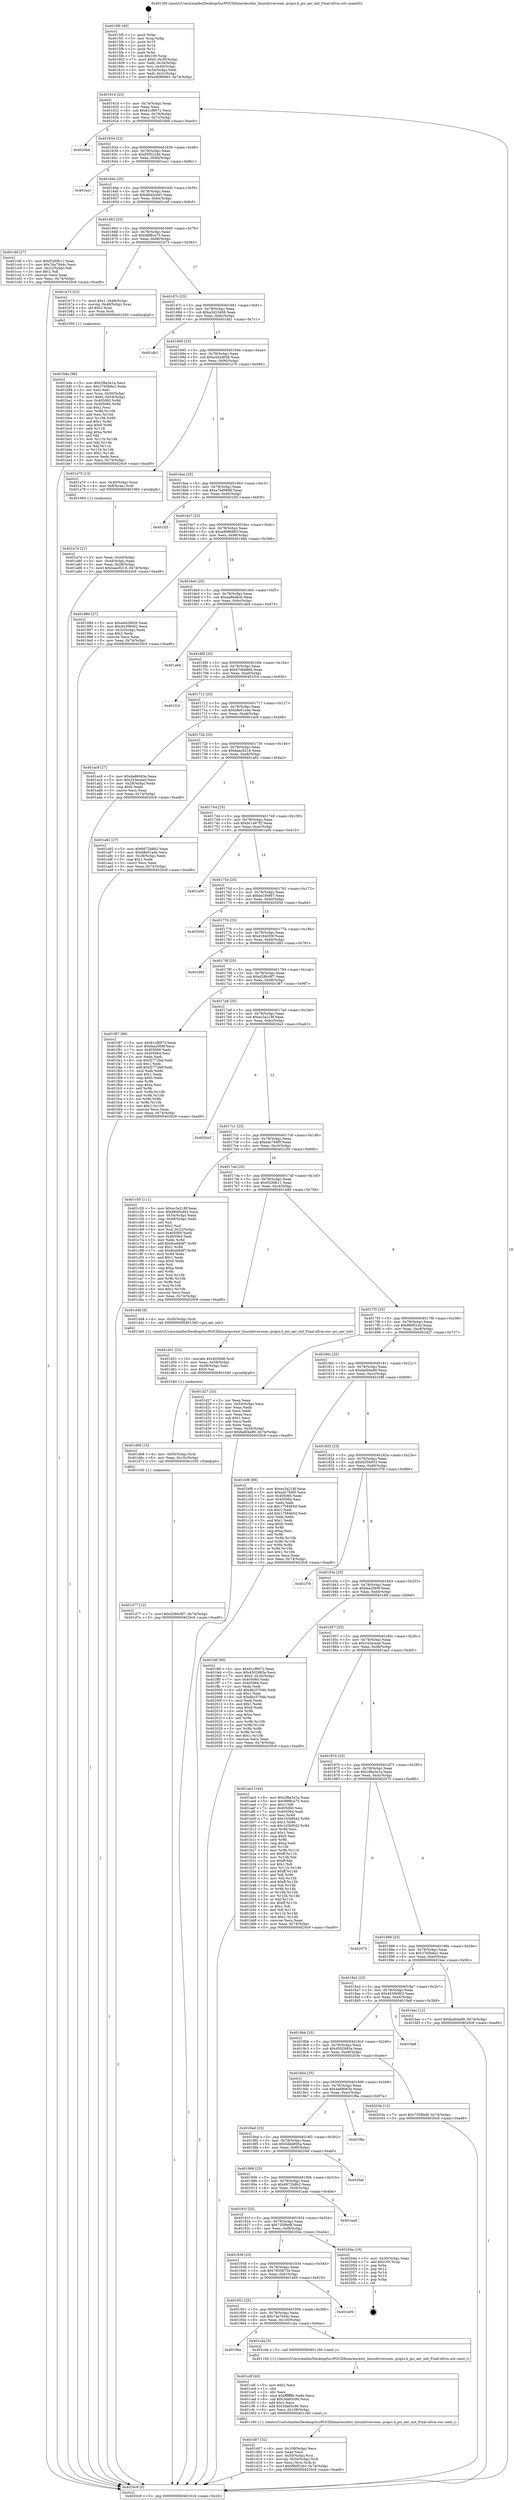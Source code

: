 digraph "0x4015f0" {
  label = "0x4015f0 (/mnt/c/Users/mathe/Desktop/tcc/POCII/binaries/extr_linuxdriversxen..pcipci.h_pci_aer_init_Final-ollvm.out::main(0))"
  labelloc = "t"
  node[shape=record]

  Entry [label="",width=0.3,height=0.3,shape=circle,fillcolor=black,style=filled]
  "0x40161d" [label="{
     0x40161d [23]\l
     | [instrs]\l
     &nbsp;&nbsp;0x40161d \<+3\>: mov -0x74(%rbp),%eax\l
     &nbsp;&nbsp;0x401620 \<+2\>: mov %eax,%ecx\l
     &nbsp;&nbsp;0x401622 \<+6\>: sub $0x81cf8972,%ecx\l
     &nbsp;&nbsp;0x401628 \<+3\>: mov %eax,-0x78(%rbp)\l
     &nbsp;&nbsp;0x40162b \<+3\>: mov %ecx,-0x7c(%rbp)\l
     &nbsp;&nbsp;0x40162e \<+6\>: je 00000000004020bb \<main+0xacb\>\l
  }"]
  "0x4020bb" [label="{
     0x4020bb\l
  }", style=dashed]
  "0x401634" [label="{
     0x401634 [22]\l
     | [instrs]\l
     &nbsp;&nbsp;0x401634 \<+5\>: jmp 0000000000401639 \<main+0x49\>\l
     &nbsp;&nbsp;0x401639 \<+3\>: mov -0x78(%rbp),%eax\l
     &nbsp;&nbsp;0x40163c \<+5\>: sub $0x85f5224b,%eax\l
     &nbsp;&nbsp;0x401641 \<+3\>: mov %eax,-0x80(%rbp)\l
     &nbsp;&nbsp;0x401644 \<+6\>: je 0000000000401ea1 \<main+0x8b1\>\l
  }"]
  Exit [label="",width=0.3,height=0.3,shape=circle,fillcolor=black,style=filled,peripheries=2]
  "0x401ea1" [label="{
     0x401ea1\l
  }", style=dashed]
  "0x40164a" [label="{
     0x40164a [25]\l
     | [instrs]\l
     &nbsp;&nbsp;0x40164a \<+5\>: jmp 000000000040164f \<main+0x5f\>\l
     &nbsp;&nbsp;0x40164f \<+3\>: mov -0x78(%rbp),%eax\l
     &nbsp;&nbsp;0x401652 \<+5\>: sub $0x8840cd42,%eax\l
     &nbsp;&nbsp;0x401657 \<+6\>: mov %eax,-0x84(%rbp)\l
     &nbsp;&nbsp;0x40165d \<+6\>: je 0000000000401cbf \<main+0x6cf\>\l
  }"]
  "0x401d77" [label="{
     0x401d77 [12]\l
     | [instrs]\l
     &nbsp;&nbsp;0x401d77 \<+7\>: movl $0xd280c8f7,-0x74(%rbp)\l
     &nbsp;&nbsp;0x401d7e \<+5\>: jmp 00000000004020c9 \<main+0xad9\>\l
  }"]
  "0x401cbf" [label="{
     0x401cbf [27]\l
     | [instrs]\l
     &nbsp;&nbsp;0x401cbf \<+5\>: mov $0xf326fb11,%eax\l
     &nbsp;&nbsp;0x401cc4 \<+5\>: mov $0x7da7944c,%ecx\l
     &nbsp;&nbsp;0x401cc9 \<+3\>: mov -0x22(%rbp),%dl\l
     &nbsp;&nbsp;0x401ccc \<+3\>: test $0x1,%dl\l
     &nbsp;&nbsp;0x401ccf \<+3\>: cmovne %ecx,%eax\l
     &nbsp;&nbsp;0x401cd2 \<+3\>: mov %eax,-0x74(%rbp)\l
     &nbsp;&nbsp;0x401cd5 \<+5\>: jmp 00000000004020c9 \<main+0xad9\>\l
  }"]
  "0x401663" [label="{
     0x401663 [25]\l
     | [instrs]\l
     &nbsp;&nbsp;0x401663 \<+5\>: jmp 0000000000401668 \<main+0x78\>\l
     &nbsp;&nbsp;0x401668 \<+3\>: mov -0x78(%rbp),%eax\l
     &nbsp;&nbsp;0x40166b \<+5\>: sub $0x98f8ca75,%eax\l
     &nbsp;&nbsp;0x401670 \<+6\>: mov %eax,-0x88(%rbp)\l
     &nbsp;&nbsp;0x401676 \<+6\>: je 0000000000401b73 \<main+0x583\>\l
  }"]
  "0x401d68" [label="{
     0x401d68 [15]\l
     | [instrs]\l
     &nbsp;&nbsp;0x401d68 \<+4\>: mov -0x50(%rbp),%rdi\l
     &nbsp;&nbsp;0x401d6c \<+6\>: mov %eax,-0x10c(%rbp)\l
     &nbsp;&nbsp;0x401d72 \<+5\>: call 0000000000401030 \<free@plt\>\l
     | [calls]\l
     &nbsp;&nbsp;0x401030 \{1\} (unknown)\l
  }"]
  "0x401b73" [label="{
     0x401b73 [23]\l
     | [instrs]\l
     &nbsp;&nbsp;0x401b73 \<+7\>: movl $0x1,-0x48(%rbp)\l
     &nbsp;&nbsp;0x401b7a \<+4\>: movslq -0x48(%rbp),%rax\l
     &nbsp;&nbsp;0x401b7e \<+4\>: shl $0x2,%rax\l
     &nbsp;&nbsp;0x401b82 \<+3\>: mov %rax,%rdi\l
     &nbsp;&nbsp;0x401b85 \<+5\>: call 0000000000401050 \<malloc@plt\>\l
     | [calls]\l
     &nbsp;&nbsp;0x401050 \{1\} (unknown)\l
  }"]
  "0x40167c" [label="{
     0x40167c [25]\l
     | [instrs]\l
     &nbsp;&nbsp;0x40167c \<+5\>: jmp 0000000000401681 \<main+0x91\>\l
     &nbsp;&nbsp;0x401681 \<+3\>: mov -0x78(%rbp),%eax\l
     &nbsp;&nbsp;0x401684 \<+5\>: sub $0xa3d23408,%eax\l
     &nbsp;&nbsp;0x401689 \<+6\>: mov %eax,-0x8c(%rbp)\l
     &nbsp;&nbsp;0x40168f \<+6\>: je 0000000000401db1 \<main+0x7c1\>\l
  }"]
  "0x401d51" [label="{
     0x401d51 [23]\l
     | [instrs]\l
     &nbsp;&nbsp;0x401d51 \<+10\>: movabs $0x4030d6,%rdi\l
     &nbsp;&nbsp;0x401d5b \<+3\>: mov %eax,-0x58(%rbp)\l
     &nbsp;&nbsp;0x401d5e \<+3\>: mov -0x58(%rbp),%esi\l
     &nbsp;&nbsp;0x401d61 \<+2\>: mov $0x0,%al\l
     &nbsp;&nbsp;0x401d63 \<+5\>: call 0000000000401040 \<printf@plt\>\l
     | [calls]\l
     &nbsp;&nbsp;0x401040 \{1\} (unknown)\l
  }"]
  "0x401db1" [label="{
     0x401db1\l
  }", style=dashed]
  "0x401695" [label="{
     0x401695 [25]\l
     | [instrs]\l
     &nbsp;&nbsp;0x401695 \<+5\>: jmp 000000000040169a \<main+0xaa\>\l
     &nbsp;&nbsp;0x40169a \<+3\>: mov -0x78(%rbp),%eax\l
     &nbsp;&nbsp;0x40169d \<+5\>: sub $0xa442d656,%eax\l
     &nbsp;&nbsp;0x4016a2 \<+6\>: mov %eax,-0x90(%rbp)\l
     &nbsp;&nbsp;0x4016a8 \<+6\>: je 0000000000401a70 \<main+0x480\>\l
  }"]
  "0x401d07" [label="{
     0x401d07 [32]\l
     | [instrs]\l
     &nbsp;&nbsp;0x401d07 \<+6\>: mov -0x108(%rbp),%ecx\l
     &nbsp;&nbsp;0x401d0d \<+3\>: imul %eax,%ecx\l
     &nbsp;&nbsp;0x401d10 \<+4\>: mov -0x50(%rbp),%rsi\l
     &nbsp;&nbsp;0x401d14 \<+4\>: movslq -0x54(%rbp),%rdi\l
     &nbsp;&nbsp;0x401d18 \<+3\>: mov %ecx,(%rsi,%rdi,4)\l
     &nbsp;&nbsp;0x401d1b \<+7\>: movl $0xf9bf5244,-0x74(%rbp)\l
     &nbsp;&nbsp;0x401d22 \<+5\>: jmp 00000000004020c9 \<main+0xad9\>\l
  }"]
  "0x401a70" [label="{
     0x401a70 [13]\l
     | [instrs]\l
     &nbsp;&nbsp;0x401a70 \<+4\>: mov -0x40(%rbp),%rax\l
     &nbsp;&nbsp;0x401a74 \<+4\>: mov 0x8(%rax),%rdi\l
     &nbsp;&nbsp;0x401a78 \<+5\>: call 0000000000401060 \<atoi@plt\>\l
     | [calls]\l
     &nbsp;&nbsp;0x401060 \{1\} (unknown)\l
  }"]
  "0x4016ae" [label="{
     0x4016ae [25]\l
     | [instrs]\l
     &nbsp;&nbsp;0x4016ae \<+5\>: jmp 00000000004016b3 \<main+0xc3\>\l
     &nbsp;&nbsp;0x4016b3 \<+3\>: mov -0x78(%rbp),%eax\l
     &nbsp;&nbsp;0x4016b6 \<+5\>: sub $0xa7bd9886,%eax\l
     &nbsp;&nbsp;0x4016bb \<+6\>: mov %eax,-0x94(%rbp)\l
     &nbsp;&nbsp;0x4016c1 \<+6\>: je 0000000000401f2f \<main+0x93f\>\l
  }"]
  "0x401cdf" [label="{
     0x401cdf [40]\l
     | [instrs]\l
     &nbsp;&nbsp;0x401cdf \<+5\>: mov $0x2,%ecx\l
     &nbsp;&nbsp;0x401ce4 \<+1\>: cltd\l
     &nbsp;&nbsp;0x401ce5 \<+2\>: idiv %ecx\l
     &nbsp;&nbsp;0x401ce7 \<+6\>: imul $0xfffffffe,%edx,%ecx\l
     &nbsp;&nbsp;0x401ced \<+6\>: sub $0x3da65c90,%ecx\l
     &nbsp;&nbsp;0x401cf3 \<+3\>: add $0x1,%ecx\l
     &nbsp;&nbsp;0x401cf6 \<+6\>: add $0x3da65c90,%ecx\l
     &nbsp;&nbsp;0x401cfc \<+6\>: mov %ecx,-0x108(%rbp)\l
     &nbsp;&nbsp;0x401d02 \<+5\>: call 0000000000401160 \<next_i\>\l
     | [calls]\l
     &nbsp;&nbsp;0x401160 \{1\} (/mnt/c/Users/mathe/Desktop/tcc/POCII/binaries/extr_linuxdriversxen..pcipci.h_pci_aer_init_Final-ollvm.out::next_i)\l
  }"]
  "0x401f2f" [label="{
     0x401f2f\l
  }", style=dashed]
  "0x4016c7" [label="{
     0x4016c7 [25]\l
     | [instrs]\l
     &nbsp;&nbsp;0x4016c7 \<+5\>: jmp 00000000004016cc \<main+0xdc\>\l
     &nbsp;&nbsp;0x4016cc \<+3\>: mov -0x78(%rbp),%eax\l
     &nbsp;&nbsp;0x4016cf \<+5\>: sub $0xa9086893,%eax\l
     &nbsp;&nbsp;0x4016d4 \<+6\>: mov %eax,-0x98(%rbp)\l
     &nbsp;&nbsp;0x4016da \<+6\>: je 000000000040198d \<main+0x39d\>\l
  }"]
  "0x40196a" [label="{
     0x40196a\l
  }", style=dashed]
  "0x40198d" [label="{
     0x40198d [27]\l
     | [instrs]\l
     &nbsp;&nbsp;0x40198d \<+5\>: mov $0xa442d656,%eax\l
     &nbsp;&nbsp;0x401992 \<+5\>: mov $0x44396902,%ecx\l
     &nbsp;&nbsp;0x401997 \<+3\>: mov -0x2c(%rbp),%edx\l
     &nbsp;&nbsp;0x40199a \<+3\>: cmp $0x2,%edx\l
     &nbsp;&nbsp;0x40199d \<+3\>: cmovne %ecx,%eax\l
     &nbsp;&nbsp;0x4019a0 \<+3\>: mov %eax,-0x74(%rbp)\l
     &nbsp;&nbsp;0x4019a3 \<+5\>: jmp 00000000004020c9 \<main+0xad9\>\l
  }"]
  "0x4016e0" [label="{
     0x4016e0 [25]\l
     | [instrs]\l
     &nbsp;&nbsp;0x4016e0 \<+5\>: jmp 00000000004016e5 \<main+0xf5\>\l
     &nbsp;&nbsp;0x4016e5 \<+3\>: mov -0x78(%rbp),%eax\l
     &nbsp;&nbsp;0x4016e8 \<+5\>: sub $0xaa8ba6cb,%eax\l
     &nbsp;&nbsp;0x4016ed \<+6\>: mov %eax,-0x9c(%rbp)\l
     &nbsp;&nbsp;0x4016f3 \<+6\>: je 0000000000401a64 \<main+0x474\>\l
  }"]
  "0x4020c9" [label="{
     0x4020c9 [5]\l
     | [instrs]\l
     &nbsp;&nbsp;0x4020c9 \<+5\>: jmp 000000000040161d \<main+0x2d\>\l
  }"]
  "0x4015f0" [label="{
     0x4015f0 [45]\l
     | [instrs]\l
     &nbsp;&nbsp;0x4015f0 \<+1\>: push %rbp\l
     &nbsp;&nbsp;0x4015f1 \<+3\>: mov %rsp,%rbp\l
     &nbsp;&nbsp;0x4015f4 \<+2\>: push %r15\l
     &nbsp;&nbsp;0x4015f6 \<+2\>: push %r14\l
     &nbsp;&nbsp;0x4015f8 \<+2\>: push %r12\l
     &nbsp;&nbsp;0x4015fa \<+1\>: push %rbx\l
     &nbsp;&nbsp;0x4015fb \<+7\>: sub $0x100,%rsp\l
     &nbsp;&nbsp;0x401602 \<+7\>: movl $0x0,-0x30(%rbp)\l
     &nbsp;&nbsp;0x401609 \<+3\>: mov %edi,-0x34(%rbp)\l
     &nbsp;&nbsp;0x40160c \<+4\>: mov %rsi,-0x40(%rbp)\l
     &nbsp;&nbsp;0x401610 \<+3\>: mov -0x34(%rbp),%edi\l
     &nbsp;&nbsp;0x401613 \<+3\>: mov %edi,-0x2c(%rbp)\l
     &nbsp;&nbsp;0x401616 \<+7\>: movl $0xa9086893,-0x74(%rbp)\l
  }"]
  "0x401a7d" [label="{
     0x401a7d [21]\l
     | [instrs]\l
     &nbsp;&nbsp;0x401a7d \<+3\>: mov %eax,-0x44(%rbp)\l
     &nbsp;&nbsp;0x401a80 \<+3\>: mov -0x44(%rbp),%eax\l
     &nbsp;&nbsp;0x401a83 \<+3\>: mov %eax,-0x28(%rbp)\l
     &nbsp;&nbsp;0x401a86 \<+7\>: movl $0xbaac8218,-0x74(%rbp)\l
     &nbsp;&nbsp;0x401a8d \<+5\>: jmp 00000000004020c9 \<main+0xad9\>\l
  }"]
  "0x401cda" [label="{
     0x401cda [5]\l
     | [instrs]\l
     &nbsp;&nbsp;0x401cda \<+5\>: call 0000000000401160 \<next_i\>\l
     | [calls]\l
     &nbsp;&nbsp;0x401160 \{1\} (/mnt/c/Users/mathe/Desktop/tcc/POCII/binaries/extr_linuxdriversxen..pcipci.h_pci_aer_init_Final-ollvm.out::next_i)\l
  }"]
  "0x401a64" [label="{
     0x401a64\l
  }", style=dashed]
  "0x4016f9" [label="{
     0x4016f9 [25]\l
     | [instrs]\l
     &nbsp;&nbsp;0x4016f9 \<+5\>: jmp 00000000004016fe \<main+0x10e\>\l
     &nbsp;&nbsp;0x4016fe \<+3\>: mov -0x78(%rbp),%eax\l
     &nbsp;&nbsp;0x401701 \<+5\>: sub $0xb706e8dd,%eax\l
     &nbsp;&nbsp;0x401706 \<+6\>: mov %eax,-0xa0(%rbp)\l
     &nbsp;&nbsp;0x40170c \<+6\>: je 0000000000401f16 \<main+0x926\>\l
  }"]
  "0x401951" [label="{
     0x401951 [25]\l
     | [instrs]\l
     &nbsp;&nbsp;0x401951 \<+5\>: jmp 0000000000401956 \<main+0x366\>\l
     &nbsp;&nbsp;0x401956 \<+3\>: mov -0x78(%rbp),%eax\l
     &nbsp;&nbsp;0x401959 \<+5\>: sub $0x7da7944c,%eax\l
     &nbsp;&nbsp;0x40195e \<+6\>: mov %eax,-0x100(%rbp)\l
     &nbsp;&nbsp;0x401964 \<+6\>: je 0000000000401cda \<main+0x6ea\>\l
  }"]
  "0x401f16" [label="{
     0x401f16\l
  }", style=dashed]
  "0x401712" [label="{
     0x401712 [25]\l
     | [instrs]\l
     &nbsp;&nbsp;0x401712 \<+5\>: jmp 0000000000401717 \<main+0x127\>\l
     &nbsp;&nbsp;0x401717 \<+3\>: mov -0x78(%rbp),%eax\l
     &nbsp;&nbsp;0x40171a \<+5\>: sub $0xb8e01a4e,%eax\l
     &nbsp;&nbsp;0x40171f \<+6\>: mov %eax,-0xa4(%rbp)\l
     &nbsp;&nbsp;0x401725 \<+6\>: je 0000000000401ac8 \<main+0x4d8\>\l
  }"]
  "0x401e09" [label="{
     0x401e09\l
  }", style=dashed]
  "0x401ac8" [label="{
     0x401ac8 [27]\l
     | [instrs]\l
     &nbsp;&nbsp;0x401ac8 \<+5\>: mov $0x4a68063e,%eax\l
     &nbsp;&nbsp;0x401acd \<+5\>: mov $0x243ecead,%ecx\l
     &nbsp;&nbsp;0x401ad2 \<+3\>: mov -0x28(%rbp),%edx\l
     &nbsp;&nbsp;0x401ad5 \<+3\>: cmp $0x0,%edx\l
     &nbsp;&nbsp;0x401ad8 \<+3\>: cmove %ecx,%eax\l
     &nbsp;&nbsp;0x401adb \<+3\>: mov %eax,-0x74(%rbp)\l
     &nbsp;&nbsp;0x401ade \<+5\>: jmp 00000000004020c9 \<main+0xad9\>\l
  }"]
  "0x40172b" [label="{
     0x40172b [25]\l
     | [instrs]\l
     &nbsp;&nbsp;0x40172b \<+5\>: jmp 0000000000401730 \<main+0x140\>\l
     &nbsp;&nbsp;0x401730 \<+3\>: mov -0x78(%rbp),%eax\l
     &nbsp;&nbsp;0x401733 \<+5\>: sub $0xbaac8218,%eax\l
     &nbsp;&nbsp;0x401738 \<+6\>: mov %eax,-0xa8(%rbp)\l
     &nbsp;&nbsp;0x40173e \<+6\>: je 0000000000401a92 \<main+0x4a2\>\l
  }"]
  "0x401938" [label="{
     0x401938 [25]\l
     | [instrs]\l
     &nbsp;&nbsp;0x401938 \<+5\>: jmp 000000000040193d \<main+0x34d\>\l
     &nbsp;&nbsp;0x40193d \<+3\>: mov -0x78(%rbp),%eax\l
     &nbsp;&nbsp;0x401940 \<+5\>: sub $0x78508734,%eax\l
     &nbsp;&nbsp;0x401945 \<+6\>: mov %eax,-0xfc(%rbp)\l
     &nbsp;&nbsp;0x40194b \<+6\>: je 0000000000401e09 \<main+0x819\>\l
  }"]
  "0x401a92" [label="{
     0x401a92 [27]\l
     | [instrs]\l
     &nbsp;&nbsp;0x401a92 \<+5\>: mov $0x6672b8b2,%eax\l
     &nbsp;&nbsp;0x401a97 \<+5\>: mov $0xb8e01a4e,%ecx\l
     &nbsp;&nbsp;0x401a9c \<+3\>: mov -0x28(%rbp),%edx\l
     &nbsp;&nbsp;0x401a9f \<+3\>: cmp $0x1,%edx\l
     &nbsp;&nbsp;0x401aa2 \<+3\>: cmovl %ecx,%eax\l
     &nbsp;&nbsp;0x401aa5 \<+3\>: mov %eax,-0x74(%rbp)\l
     &nbsp;&nbsp;0x401aa8 \<+5\>: jmp 00000000004020c9 \<main+0xad9\>\l
  }"]
  "0x401744" [label="{
     0x401744 [25]\l
     | [instrs]\l
     &nbsp;&nbsp;0x401744 \<+5\>: jmp 0000000000401749 \<main+0x159\>\l
     &nbsp;&nbsp;0x401749 \<+3\>: mov -0x78(%rbp),%eax\l
     &nbsp;&nbsp;0x40174c \<+5\>: sub $0xbc1467f2,%eax\l
     &nbsp;&nbsp;0x401751 \<+6\>: mov %eax,-0xac(%rbp)\l
     &nbsp;&nbsp;0x401757 \<+6\>: je 0000000000401a00 \<main+0x410\>\l
  }"]
  "0x40204a" [label="{
     0x40204a [19]\l
     | [instrs]\l
     &nbsp;&nbsp;0x40204a \<+3\>: mov -0x30(%rbp),%eax\l
     &nbsp;&nbsp;0x40204d \<+7\>: add $0x100,%rsp\l
     &nbsp;&nbsp;0x402054 \<+1\>: pop %rbx\l
     &nbsp;&nbsp;0x402055 \<+2\>: pop %r12\l
     &nbsp;&nbsp;0x402057 \<+2\>: pop %r14\l
     &nbsp;&nbsp;0x402059 \<+2\>: pop %r15\l
     &nbsp;&nbsp;0x40205b \<+1\>: pop %rbp\l
     &nbsp;&nbsp;0x40205c \<+1\>: ret\l
  }"]
  "0x401a00" [label="{
     0x401a00\l
  }", style=dashed]
  "0x40175d" [label="{
     0x40175d [25]\l
     | [instrs]\l
     &nbsp;&nbsp;0x40175d \<+5\>: jmp 0000000000401762 \<main+0x172\>\l
     &nbsp;&nbsp;0x401762 \<+3\>: mov -0x78(%rbp),%eax\l
     &nbsp;&nbsp;0x401765 \<+5\>: sub $0xbe166f67,%eax\l
     &nbsp;&nbsp;0x40176a \<+6\>: mov %eax,-0xb0(%rbp)\l
     &nbsp;&nbsp;0x401770 \<+6\>: je 000000000040205d \<main+0xa6d\>\l
  }"]
  "0x40191f" [label="{
     0x40191f [25]\l
     | [instrs]\l
     &nbsp;&nbsp;0x40191f \<+5\>: jmp 0000000000401924 \<main+0x334\>\l
     &nbsp;&nbsp;0x401924 \<+3\>: mov -0x78(%rbp),%eax\l
     &nbsp;&nbsp;0x401927 \<+5\>: sub $0x735f9e8f,%eax\l
     &nbsp;&nbsp;0x40192c \<+6\>: mov %eax,-0xf8(%rbp)\l
     &nbsp;&nbsp;0x401932 \<+6\>: je 000000000040204a \<main+0xa5a\>\l
  }"]
  "0x40205d" [label="{
     0x40205d\l
  }", style=dashed]
  "0x401776" [label="{
     0x401776 [25]\l
     | [instrs]\l
     &nbsp;&nbsp;0x401776 \<+5\>: jmp 000000000040177b \<main+0x18b\>\l
     &nbsp;&nbsp;0x40177b \<+3\>: mov -0x78(%rbp),%eax\l
     &nbsp;&nbsp;0x40177e \<+5\>: sub $0xd164cf36,%eax\l
     &nbsp;&nbsp;0x401783 \<+6\>: mov %eax,-0xb4(%rbp)\l
     &nbsp;&nbsp;0x401789 \<+6\>: je 0000000000401d83 \<main+0x793\>\l
  }"]
  "0x401aad" [label="{
     0x401aad\l
  }", style=dashed]
  "0x401d83" [label="{
     0x401d83\l
  }", style=dashed]
  "0x40178f" [label="{
     0x40178f [25]\l
     | [instrs]\l
     &nbsp;&nbsp;0x40178f \<+5\>: jmp 0000000000401794 \<main+0x1a4\>\l
     &nbsp;&nbsp;0x401794 \<+3\>: mov -0x78(%rbp),%eax\l
     &nbsp;&nbsp;0x401797 \<+5\>: sub $0xd280c8f7,%eax\l
     &nbsp;&nbsp;0x40179c \<+6\>: mov %eax,-0xb8(%rbp)\l
     &nbsp;&nbsp;0x4017a2 \<+6\>: je 0000000000401f87 \<main+0x997\>\l
  }"]
  "0x401906" [label="{
     0x401906 [25]\l
     | [instrs]\l
     &nbsp;&nbsp;0x401906 \<+5\>: jmp 000000000040190b \<main+0x31b\>\l
     &nbsp;&nbsp;0x40190b \<+3\>: mov -0x78(%rbp),%eax\l
     &nbsp;&nbsp;0x40190e \<+5\>: sub $0x6672b8b2,%eax\l
     &nbsp;&nbsp;0x401913 \<+6\>: mov %eax,-0xf4(%rbp)\l
     &nbsp;&nbsp;0x401919 \<+6\>: je 0000000000401aad \<main+0x4bd\>\l
  }"]
  "0x401f87" [label="{
     0x401f87 [88]\l
     | [instrs]\l
     &nbsp;&nbsp;0x401f87 \<+5\>: mov $0x81cf8972,%eax\l
     &nbsp;&nbsp;0x401f8c \<+5\>: mov $0xfea2069f,%ecx\l
     &nbsp;&nbsp;0x401f91 \<+7\>: mov 0x405060,%edx\l
     &nbsp;&nbsp;0x401f98 \<+7\>: mov 0x405064,%esi\l
     &nbsp;&nbsp;0x401f9f \<+2\>: mov %edx,%edi\l
     &nbsp;&nbsp;0x401fa1 \<+6\>: sub $0xf2772fef,%edi\l
     &nbsp;&nbsp;0x401fa7 \<+3\>: sub $0x1,%edi\l
     &nbsp;&nbsp;0x401faa \<+6\>: add $0xf2772fef,%edi\l
     &nbsp;&nbsp;0x401fb0 \<+3\>: imul %edi,%edx\l
     &nbsp;&nbsp;0x401fb3 \<+3\>: and $0x1,%edx\l
     &nbsp;&nbsp;0x401fb6 \<+3\>: cmp $0x0,%edx\l
     &nbsp;&nbsp;0x401fb9 \<+4\>: sete %r8b\l
     &nbsp;&nbsp;0x401fbd \<+3\>: cmp $0xa,%esi\l
     &nbsp;&nbsp;0x401fc0 \<+4\>: setl %r9b\l
     &nbsp;&nbsp;0x401fc4 \<+3\>: mov %r8b,%r10b\l
     &nbsp;&nbsp;0x401fc7 \<+3\>: and %r9b,%r10b\l
     &nbsp;&nbsp;0x401fca \<+3\>: xor %r9b,%r8b\l
     &nbsp;&nbsp;0x401fcd \<+3\>: or %r8b,%r10b\l
     &nbsp;&nbsp;0x401fd0 \<+4\>: test $0x1,%r10b\l
     &nbsp;&nbsp;0x401fd4 \<+3\>: cmovne %ecx,%eax\l
     &nbsp;&nbsp;0x401fd7 \<+3\>: mov %eax,-0x74(%rbp)\l
     &nbsp;&nbsp;0x401fda \<+5\>: jmp 00000000004020c9 \<main+0xad9\>\l
  }"]
  "0x4017a8" [label="{
     0x4017a8 [25]\l
     | [instrs]\l
     &nbsp;&nbsp;0x4017a8 \<+5\>: jmp 00000000004017ad \<main+0x1bd\>\l
     &nbsp;&nbsp;0x4017ad \<+3\>: mov -0x78(%rbp),%eax\l
     &nbsp;&nbsp;0x4017b0 \<+5\>: sub $0xec3a218f,%eax\l
     &nbsp;&nbsp;0x4017b5 \<+6\>: mov %eax,-0xbc(%rbp)\l
     &nbsp;&nbsp;0x4017bb \<+6\>: je 00000000004020a3 \<main+0xab3\>\l
  }"]
  "0x4020af" [label="{
     0x4020af\l
  }", style=dashed]
  "0x4020a3" [label="{
     0x4020a3\l
  }", style=dashed]
  "0x4017c1" [label="{
     0x4017c1 [25]\l
     | [instrs]\l
     &nbsp;&nbsp;0x4017c1 \<+5\>: jmp 00000000004017c6 \<main+0x1d6\>\l
     &nbsp;&nbsp;0x4017c6 \<+3\>: mov -0x78(%rbp),%eax\l
     &nbsp;&nbsp;0x4017c9 \<+5\>: sub $0xedc784f5,%eax\l
     &nbsp;&nbsp;0x4017ce \<+6\>: mov %eax,-0xc0(%rbp)\l
     &nbsp;&nbsp;0x4017d4 \<+6\>: je 0000000000401c50 \<main+0x660\>\l
  }"]
  "0x4018ed" [label="{
     0x4018ed [25]\l
     | [instrs]\l
     &nbsp;&nbsp;0x4018ed \<+5\>: jmp 00000000004018f2 \<main+0x302\>\l
     &nbsp;&nbsp;0x4018f2 \<+3\>: mov -0x78(%rbp),%eax\l
     &nbsp;&nbsp;0x4018f5 \<+5\>: sub $0x5dde895a,%eax\l
     &nbsp;&nbsp;0x4018fa \<+6\>: mov %eax,-0xf0(%rbp)\l
     &nbsp;&nbsp;0x401900 \<+6\>: je 00000000004020af \<main+0xabf\>\l
  }"]
  "0x401c50" [label="{
     0x401c50 [111]\l
     | [instrs]\l
     &nbsp;&nbsp;0x401c50 \<+5\>: mov $0xec3a218f,%eax\l
     &nbsp;&nbsp;0x401c55 \<+5\>: mov $0x8840cd42,%ecx\l
     &nbsp;&nbsp;0x401c5a \<+3\>: mov -0x54(%rbp),%edx\l
     &nbsp;&nbsp;0x401c5d \<+3\>: cmp -0x48(%rbp),%edx\l
     &nbsp;&nbsp;0x401c60 \<+4\>: setl %sil\l
     &nbsp;&nbsp;0x401c64 \<+4\>: and $0x1,%sil\l
     &nbsp;&nbsp;0x401c68 \<+4\>: mov %sil,-0x22(%rbp)\l
     &nbsp;&nbsp;0x401c6c \<+7\>: mov 0x405060,%edx\l
     &nbsp;&nbsp;0x401c73 \<+7\>: mov 0x405064,%edi\l
     &nbsp;&nbsp;0x401c7a \<+3\>: mov %edx,%r8d\l
     &nbsp;&nbsp;0x401c7d \<+7\>: add $0x8ceb6df7,%r8d\l
     &nbsp;&nbsp;0x401c84 \<+4\>: sub $0x1,%r8d\l
     &nbsp;&nbsp;0x401c88 \<+7\>: sub $0x8ceb6df7,%r8d\l
     &nbsp;&nbsp;0x401c8f \<+4\>: imul %r8d,%edx\l
     &nbsp;&nbsp;0x401c93 \<+3\>: and $0x1,%edx\l
     &nbsp;&nbsp;0x401c96 \<+3\>: cmp $0x0,%edx\l
     &nbsp;&nbsp;0x401c99 \<+4\>: sete %sil\l
     &nbsp;&nbsp;0x401c9d \<+3\>: cmp $0xa,%edi\l
     &nbsp;&nbsp;0x401ca0 \<+4\>: setl %r9b\l
     &nbsp;&nbsp;0x401ca4 \<+3\>: mov %sil,%r10b\l
     &nbsp;&nbsp;0x401ca7 \<+3\>: and %r9b,%r10b\l
     &nbsp;&nbsp;0x401caa \<+3\>: xor %r9b,%sil\l
     &nbsp;&nbsp;0x401cad \<+3\>: or %sil,%r10b\l
     &nbsp;&nbsp;0x401cb0 \<+4\>: test $0x1,%r10b\l
     &nbsp;&nbsp;0x401cb4 \<+3\>: cmovne %ecx,%eax\l
     &nbsp;&nbsp;0x401cb7 \<+3\>: mov %eax,-0x74(%rbp)\l
     &nbsp;&nbsp;0x401cba \<+5\>: jmp 00000000004020c9 \<main+0xad9\>\l
  }"]
  "0x4017da" [label="{
     0x4017da [25]\l
     | [instrs]\l
     &nbsp;&nbsp;0x4017da \<+5\>: jmp 00000000004017df \<main+0x1ef\>\l
     &nbsp;&nbsp;0x4017df \<+3\>: mov -0x78(%rbp),%eax\l
     &nbsp;&nbsp;0x4017e2 \<+5\>: sub $0xf326fb11,%eax\l
     &nbsp;&nbsp;0x4017e7 \<+6\>: mov %eax,-0xc4(%rbp)\l
     &nbsp;&nbsp;0x4017ed \<+6\>: je 0000000000401d48 \<main+0x758\>\l
  }"]
  "0x401f6a" [label="{
     0x401f6a\l
  }", style=dashed]
  "0x401d48" [label="{
     0x401d48 [9]\l
     | [instrs]\l
     &nbsp;&nbsp;0x401d48 \<+4\>: mov -0x50(%rbp),%rdi\l
     &nbsp;&nbsp;0x401d4c \<+5\>: call 00000000004013e0 \<pci_aer_init\>\l
     | [calls]\l
     &nbsp;&nbsp;0x4013e0 \{1\} (/mnt/c/Users/mathe/Desktop/tcc/POCII/binaries/extr_linuxdriversxen..pcipci.h_pci_aer_init_Final-ollvm.out::pci_aer_init)\l
  }"]
  "0x4017f3" [label="{
     0x4017f3 [25]\l
     | [instrs]\l
     &nbsp;&nbsp;0x4017f3 \<+5\>: jmp 00000000004017f8 \<main+0x208\>\l
     &nbsp;&nbsp;0x4017f8 \<+3\>: mov -0x78(%rbp),%eax\l
     &nbsp;&nbsp;0x4017fb \<+5\>: sub $0xf9bf5244,%eax\l
     &nbsp;&nbsp;0x401800 \<+6\>: mov %eax,-0xc8(%rbp)\l
     &nbsp;&nbsp;0x401806 \<+6\>: je 0000000000401d27 \<main+0x737\>\l
  }"]
  "0x4018d4" [label="{
     0x4018d4 [25]\l
     | [instrs]\l
     &nbsp;&nbsp;0x4018d4 \<+5\>: jmp 00000000004018d9 \<main+0x2e9\>\l
     &nbsp;&nbsp;0x4018d9 \<+3\>: mov -0x78(%rbp),%eax\l
     &nbsp;&nbsp;0x4018dc \<+5\>: sub $0x4a68063e,%eax\l
     &nbsp;&nbsp;0x4018e1 \<+6\>: mov %eax,-0xec(%rbp)\l
     &nbsp;&nbsp;0x4018e7 \<+6\>: je 0000000000401f6a \<main+0x97a\>\l
  }"]
  "0x401d27" [label="{
     0x401d27 [33]\l
     | [instrs]\l
     &nbsp;&nbsp;0x401d27 \<+2\>: xor %eax,%eax\l
     &nbsp;&nbsp;0x401d29 \<+3\>: mov -0x54(%rbp),%ecx\l
     &nbsp;&nbsp;0x401d2c \<+2\>: mov %eax,%edx\l
     &nbsp;&nbsp;0x401d2e \<+2\>: sub %ecx,%edx\l
     &nbsp;&nbsp;0x401d30 \<+2\>: mov %eax,%ecx\l
     &nbsp;&nbsp;0x401d32 \<+3\>: sub $0x1,%ecx\l
     &nbsp;&nbsp;0x401d35 \<+2\>: add %ecx,%edx\l
     &nbsp;&nbsp;0x401d37 \<+2\>: sub %edx,%eax\l
     &nbsp;&nbsp;0x401d39 \<+3\>: mov %eax,-0x54(%rbp)\l
     &nbsp;&nbsp;0x401d3c \<+7\>: movl $0xfad04a89,-0x74(%rbp)\l
     &nbsp;&nbsp;0x401d43 \<+5\>: jmp 00000000004020c9 \<main+0xad9\>\l
  }"]
  "0x40180c" [label="{
     0x40180c [25]\l
     | [instrs]\l
     &nbsp;&nbsp;0x40180c \<+5\>: jmp 0000000000401811 \<main+0x221\>\l
     &nbsp;&nbsp;0x401811 \<+3\>: mov -0x78(%rbp),%eax\l
     &nbsp;&nbsp;0x401814 \<+5\>: sub $0xfad04a89,%eax\l
     &nbsp;&nbsp;0x401819 \<+6\>: mov %eax,-0xcc(%rbp)\l
     &nbsp;&nbsp;0x40181f \<+6\>: je 0000000000401bf8 \<main+0x608\>\l
  }"]
  "0x40203e" [label="{
     0x40203e [12]\l
     | [instrs]\l
     &nbsp;&nbsp;0x40203e \<+7\>: movl $0x735f9e8f,-0x74(%rbp)\l
     &nbsp;&nbsp;0x402045 \<+5\>: jmp 00000000004020c9 \<main+0xad9\>\l
  }"]
  "0x401bf8" [label="{
     0x401bf8 [88]\l
     | [instrs]\l
     &nbsp;&nbsp;0x401bf8 \<+5\>: mov $0xec3a218f,%eax\l
     &nbsp;&nbsp;0x401bfd \<+5\>: mov $0xedc784f5,%ecx\l
     &nbsp;&nbsp;0x401c02 \<+7\>: mov 0x405060,%edx\l
     &nbsp;&nbsp;0x401c09 \<+7\>: mov 0x405064,%esi\l
     &nbsp;&nbsp;0x401c10 \<+2\>: mov %edx,%edi\l
     &nbsp;&nbsp;0x401c12 \<+6\>: sub $0x1758465d,%edi\l
     &nbsp;&nbsp;0x401c18 \<+3\>: sub $0x1,%edi\l
     &nbsp;&nbsp;0x401c1b \<+6\>: add $0x1758465d,%edi\l
     &nbsp;&nbsp;0x401c21 \<+3\>: imul %edi,%edx\l
     &nbsp;&nbsp;0x401c24 \<+3\>: and $0x1,%edx\l
     &nbsp;&nbsp;0x401c27 \<+3\>: cmp $0x0,%edx\l
     &nbsp;&nbsp;0x401c2a \<+4\>: sete %r8b\l
     &nbsp;&nbsp;0x401c2e \<+3\>: cmp $0xa,%esi\l
     &nbsp;&nbsp;0x401c31 \<+4\>: setl %r9b\l
     &nbsp;&nbsp;0x401c35 \<+3\>: mov %r8b,%r10b\l
     &nbsp;&nbsp;0x401c38 \<+3\>: and %r9b,%r10b\l
     &nbsp;&nbsp;0x401c3b \<+3\>: xor %r9b,%r8b\l
     &nbsp;&nbsp;0x401c3e \<+3\>: or %r8b,%r10b\l
     &nbsp;&nbsp;0x401c41 \<+4\>: test $0x1,%r10b\l
     &nbsp;&nbsp;0x401c45 \<+3\>: cmovne %ecx,%eax\l
     &nbsp;&nbsp;0x401c48 \<+3\>: mov %eax,-0x74(%rbp)\l
     &nbsp;&nbsp;0x401c4b \<+5\>: jmp 00000000004020c9 \<main+0xad9\>\l
  }"]
  "0x401825" [label="{
     0x401825 [25]\l
     | [instrs]\l
     &nbsp;&nbsp;0x401825 \<+5\>: jmp 000000000040182a \<main+0x23a\>\l
     &nbsp;&nbsp;0x40182a \<+3\>: mov -0x78(%rbp),%eax\l
     &nbsp;&nbsp;0x40182d \<+5\>: sub $0xfd35b933,%eax\l
     &nbsp;&nbsp;0x401832 \<+6\>: mov %eax,-0xd0(%rbp)\l
     &nbsp;&nbsp;0x401838 \<+6\>: je 0000000000401f76 \<main+0x986\>\l
  }"]
  "0x4018bb" [label="{
     0x4018bb [25]\l
     | [instrs]\l
     &nbsp;&nbsp;0x4018bb \<+5\>: jmp 00000000004018c0 \<main+0x2d0\>\l
     &nbsp;&nbsp;0x4018c0 \<+3\>: mov -0x78(%rbp),%eax\l
     &nbsp;&nbsp;0x4018c3 \<+5\>: sub $0x4502883a,%eax\l
     &nbsp;&nbsp;0x4018c8 \<+6\>: mov %eax,-0xe8(%rbp)\l
     &nbsp;&nbsp;0x4018ce \<+6\>: je 000000000040203e \<main+0xa4e\>\l
  }"]
  "0x401f76" [label="{
     0x401f76\l
  }", style=dashed]
  "0x40183e" [label="{
     0x40183e [25]\l
     | [instrs]\l
     &nbsp;&nbsp;0x40183e \<+5\>: jmp 0000000000401843 \<main+0x253\>\l
     &nbsp;&nbsp;0x401843 \<+3\>: mov -0x78(%rbp),%eax\l
     &nbsp;&nbsp;0x401846 \<+5\>: sub $0xfea2069f,%eax\l
     &nbsp;&nbsp;0x40184b \<+6\>: mov %eax,-0xd4(%rbp)\l
     &nbsp;&nbsp;0x401851 \<+6\>: je 0000000000401fdf \<main+0x9ef\>\l
  }"]
  "0x4019a8" [label="{
     0x4019a8\l
  }", style=dashed]
  "0x401fdf" [label="{
     0x401fdf [95]\l
     | [instrs]\l
     &nbsp;&nbsp;0x401fdf \<+5\>: mov $0x81cf8972,%eax\l
     &nbsp;&nbsp;0x401fe4 \<+5\>: mov $0x4502883a,%ecx\l
     &nbsp;&nbsp;0x401fe9 \<+7\>: movl $0x0,-0x30(%rbp)\l
     &nbsp;&nbsp;0x401ff0 \<+7\>: mov 0x405060,%edx\l
     &nbsp;&nbsp;0x401ff7 \<+7\>: mov 0x405064,%esi\l
     &nbsp;&nbsp;0x401ffe \<+2\>: mov %edx,%edi\l
     &nbsp;&nbsp;0x402000 \<+6\>: add $0xdb25794b,%edi\l
     &nbsp;&nbsp;0x402006 \<+3\>: sub $0x1,%edi\l
     &nbsp;&nbsp;0x402009 \<+6\>: sub $0xdb25794b,%edi\l
     &nbsp;&nbsp;0x40200f \<+3\>: imul %edi,%edx\l
     &nbsp;&nbsp;0x402012 \<+3\>: and $0x1,%edx\l
     &nbsp;&nbsp;0x402015 \<+3\>: cmp $0x0,%edx\l
     &nbsp;&nbsp;0x402018 \<+4\>: sete %r8b\l
     &nbsp;&nbsp;0x40201c \<+3\>: cmp $0xa,%esi\l
     &nbsp;&nbsp;0x40201f \<+4\>: setl %r9b\l
     &nbsp;&nbsp;0x402023 \<+3\>: mov %r8b,%r10b\l
     &nbsp;&nbsp;0x402026 \<+3\>: and %r9b,%r10b\l
     &nbsp;&nbsp;0x402029 \<+3\>: xor %r9b,%r8b\l
     &nbsp;&nbsp;0x40202c \<+3\>: or %r8b,%r10b\l
     &nbsp;&nbsp;0x40202f \<+4\>: test $0x1,%r10b\l
     &nbsp;&nbsp;0x402033 \<+3\>: cmovne %ecx,%eax\l
     &nbsp;&nbsp;0x402036 \<+3\>: mov %eax,-0x74(%rbp)\l
     &nbsp;&nbsp;0x402039 \<+5\>: jmp 00000000004020c9 \<main+0xad9\>\l
  }"]
  "0x401857" [label="{
     0x401857 [25]\l
     | [instrs]\l
     &nbsp;&nbsp;0x401857 \<+5\>: jmp 000000000040185c \<main+0x26c\>\l
     &nbsp;&nbsp;0x40185c \<+3\>: mov -0x78(%rbp),%eax\l
     &nbsp;&nbsp;0x40185f \<+5\>: sub $0x243ecead,%eax\l
     &nbsp;&nbsp;0x401864 \<+6\>: mov %eax,-0xd8(%rbp)\l
     &nbsp;&nbsp;0x40186a \<+6\>: je 0000000000401ae3 \<main+0x4f3\>\l
  }"]
  "0x4018a2" [label="{
     0x4018a2 [25]\l
     | [instrs]\l
     &nbsp;&nbsp;0x4018a2 \<+5\>: jmp 00000000004018a7 \<main+0x2b7\>\l
     &nbsp;&nbsp;0x4018a7 \<+3\>: mov -0x78(%rbp),%eax\l
     &nbsp;&nbsp;0x4018aa \<+5\>: sub $0x44396902,%eax\l
     &nbsp;&nbsp;0x4018af \<+6\>: mov %eax,-0xe4(%rbp)\l
     &nbsp;&nbsp;0x4018b5 \<+6\>: je 00000000004019a8 \<main+0x3b8\>\l
  }"]
  "0x401ae3" [label="{
     0x401ae3 [144]\l
     | [instrs]\l
     &nbsp;&nbsp;0x401ae3 \<+5\>: mov $0x2f8a3e1a,%eax\l
     &nbsp;&nbsp;0x401ae8 \<+5\>: mov $0x98f8ca75,%ecx\l
     &nbsp;&nbsp;0x401aed \<+2\>: mov $0x1,%dl\l
     &nbsp;&nbsp;0x401aef \<+7\>: mov 0x405060,%esi\l
     &nbsp;&nbsp;0x401af6 \<+7\>: mov 0x405064,%edi\l
     &nbsp;&nbsp;0x401afd \<+3\>: mov %esi,%r8d\l
     &nbsp;&nbsp;0x401b00 \<+7\>: add $0x1d3bf042,%r8d\l
     &nbsp;&nbsp;0x401b07 \<+4\>: sub $0x1,%r8d\l
     &nbsp;&nbsp;0x401b0b \<+7\>: sub $0x1d3bf042,%r8d\l
     &nbsp;&nbsp;0x401b12 \<+4\>: imul %r8d,%esi\l
     &nbsp;&nbsp;0x401b16 \<+3\>: and $0x1,%esi\l
     &nbsp;&nbsp;0x401b19 \<+3\>: cmp $0x0,%esi\l
     &nbsp;&nbsp;0x401b1c \<+4\>: sete %r9b\l
     &nbsp;&nbsp;0x401b20 \<+3\>: cmp $0xa,%edi\l
     &nbsp;&nbsp;0x401b23 \<+4\>: setl %r10b\l
     &nbsp;&nbsp;0x401b27 \<+3\>: mov %r9b,%r11b\l
     &nbsp;&nbsp;0x401b2a \<+4\>: xor $0xff,%r11b\l
     &nbsp;&nbsp;0x401b2e \<+3\>: mov %r10b,%bl\l
     &nbsp;&nbsp;0x401b31 \<+3\>: xor $0xff,%bl\l
     &nbsp;&nbsp;0x401b34 \<+3\>: xor $0x1,%dl\l
     &nbsp;&nbsp;0x401b37 \<+3\>: mov %r11b,%r14b\l
     &nbsp;&nbsp;0x401b3a \<+4\>: and $0xff,%r14b\l
     &nbsp;&nbsp;0x401b3e \<+3\>: and %dl,%r9b\l
     &nbsp;&nbsp;0x401b41 \<+3\>: mov %bl,%r15b\l
     &nbsp;&nbsp;0x401b44 \<+4\>: and $0xff,%r15b\l
     &nbsp;&nbsp;0x401b48 \<+3\>: and %dl,%r10b\l
     &nbsp;&nbsp;0x401b4b \<+3\>: or %r9b,%r14b\l
     &nbsp;&nbsp;0x401b4e \<+3\>: or %r10b,%r15b\l
     &nbsp;&nbsp;0x401b51 \<+3\>: xor %r15b,%r14b\l
     &nbsp;&nbsp;0x401b54 \<+3\>: or %bl,%r11b\l
     &nbsp;&nbsp;0x401b57 \<+4\>: xor $0xff,%r11b\l
     &nbsp;&nbsp;0x401b5b \<+3\>: or $0x1,%dl\l
     &nbsp;&nbsp;0x401b5e \<+3\>: and %dl,%r11b\l
     &nbsp;&nbsp;0x401b61 \<+3\>: or %r11b,%r14b\l
     &nbsp;&nbsp;0x401b64 \<+4\>: test $0x1,%r14b\l
     &nbsp;&nbsp;0x401b68 \<+3\>: cmovne %ecx,%eax\l
     &nbsp;&nbsp;0x401b6b \<+3\>: mov %eax,-0x74(%rbp)\l
     &nbsp;&nbsp;0x401b6e \<+5\>: jmp 00000000004020c9 \<main+0xad9\>\l
  }"]
  "0x401870" [label="{
     0x401870 [25]\l
     | [instrs]\l
     &nbsp;&nbsp;0x401870 \<+5\>: jmp 0000000000401875 \<main+0x285\>\l
     &nbsp;&nbsp;0x401875 \<+3\>: mov -0x78(%rbp),%eax\l
     &nbsp;&nbsp;0x401878 \<+5\>: sub $0x2f8a3e1a,%eax\l
     &nbsp;&nbsp;0x40187d \<+6\>: mov %eax,-0xdc(%rbp)\l
     &nbsp;&nbsp;0x401883 \<+6\>: je 0000000000402075 \<main+0xa85\>\l
  }"]
  "0x401b8a" [label="{
     0x401b8a [98]\l
     | [instrs]\l
     &nbsp;&nbsp;0x401b8a \<+5\>: mov $0x2f8a3e1a,%ecx\l
     &nbsp;&nbsp;0x401b8f \<+5\>: mov $0x3765b8a1,%edx\l
     &nbsp;&nbsp;0x401b94 \<+2\>: xor %esi,%esi\l
     &nbsp;&nbsp;0x401b96 \<+4\>: mov %rax,-0x50(%rbp)\l
     &nbsp;&nbsp;0x401b9a \<+7\>: movl $0x0,-0x54(%rbp)\l
     &nbsp;&nbsp;0x401ba1 \<+8\>: mov 0x405060,%r8d\l
     &nbsp;&nbsp;0x401ba9 \<+8\>: mov 0x405064,%r9d\l
     &nbsp;&nbsp;0x401bb1 \<+3\>: sub $0x1,%esi\l
     &nbsp;&nbsp;0x401bb4 \<+3\>: mov %r8d,%r10d\l
     &nbsp;&nbsp;0x401bb7 \<+3\>: add %esi,%r10d\l
     &nbsp;&nbsp;0x401bba \<+4\>: imul %r10d,%r8d\l
     &nbsp;&nbsp;0x401bbe \<+4\>: and $0x1,%r8d\l
     &nbsp;&nbsp;0x401bc2 \<+4\>: cmp $0x0,%r8d\l
     &nbsp;&nbsp;0x401bc6 \<+4\>: sete %r11b\l
     &nbsp;&nbsp;0x401bca \<+4\>: cmp $0xa,%r9d\l
     &nbsp;&nbsp;0x401bce \<+3\>: setl %bl\l
     &nbsp;&nbsp;0x401bd1 \<+3\>: mov %r11b,%r14b\l
     &nbsp;&nbsp;0x401bd4 \<+3\>: and %bl,%r14b\l
     &nbsp;&nbsp;0x401bd7 \<+3\>: xor %bl,%r11b\l
     &nbsp;&nbsp;0x401bda \<+3\>: or %r11b,%r14b\l
     &nbsp;&nbsp;0x401bdd \<+4\>: test $0x1,%r14b\l
     &nbsp;&nbsp;0x401be1 \<+3\>: cmovne %edx,%ecx\l
     &nbsp;&nbsp;0x401be4 \<+3\>: mov %ecx,-0x74(%rbp)\l
     &nbsp;&nbsp;0x401be7 \<+5\>: jmp 00000000004020c9 \<main+0xad9\>\l
  }"]
  "0x401bec" [label="{
     0x401bec [12]\l
     | [instrs]\l
     &nbsp;&nbsp;0x401bec \<+7\>: movl $0xfad04a89,-0x74(%rbp)\l
     &nbsp;&nbsp;0x401bf3 \<+5\>: jmp 00000000004020c9 \<main+0xad9\>\l
  }"]
  "0x402075" [label="{
     0x402075\l
  }", style=dashed]
  "0x401889" [label="{
     0x401889 [25]\l
     | [instrs]\l
     &nbsp;&nbsp;0x401889 \<+5\>: jmp 000000000040188e \<main+0x29e\>\l
     &nbsp;&nbsp;0x40188e \<+3\>: mov -0x78(%rbp),%eax\l
     &nbsp;&nbsp;0x401891 \<+5\>: sub $0x3765b8a1,%eax\l
     &nbsp;&nbsp;0x401896 \<+6\>: mov %eax,-0xe0(%rbp)\l
     &nbsp;&nbsp;0x40189c \<+6\>: je 0000000000401bec \<main+0x5fc\>\l
  }"]
  Entry -> "0x4015f0" [label=" 1"]
  "0x40161d" -> "0x4020bb" [label=" 0"]
  "0x40161d" -> "0x401634" [label=" 20"]
  "0x40204a" -> Exit [label=" 1"]
  "0x401634" -> "0x401ea1" [label=" 0"]
  "0x401634" -> "0x40164a" [label=" 20"]
  "0x40203e" -> "0x4020c9" [label=" 1"]
  "0x40164a" -> "0x401cbf" [label=" 2"]
  "0x40164a" -> "0x401663" [label=" 18"]
  "0x401fdf" -> "0x4020c9" [label=" 1"]
  "0x401663" -> "0x401b73" [label=" 1"]
  "0x401663" -> "0x40167c" [label=" 17"]
  "0x401f87" -> "0x4020c9" [label=" 1"]
  "0x40167c" -> "0x401db1" [label=" 0"]
  "0x40167c" -> "0x401695" [label=" 17"]
  "0x401d77" -> "0x4020c9" [label=" 1"]
  "0x401695" -> "0x401a70" [label=" 1"]
  "0x401695" -> "0x4016ae" [label=" 16"]
  "0x401d68" -> "0x401d77" [label=" 1"]
  "0x4016ae" -> "0x401f2f" [label=" 0"]
  "0x4016ae" -> "0x4016c7" [label=" 16"]
  "0x401d51" -> "0x401d68" [label=" 1"]
  "0x4016c7" -> "0x40198d" [label=" 1"]
  "0x4016c7" -> "0x4016e0" [label=" 15"]
  "0x40198d" -> "0x4020c9" [label=" 1"]
  "0x4015f0" -> "0x40161d" [label=" 1"]
  "0x4020c9" -> "0x40161d" [label=" 19"]
  "0x401a70" -> "0x401a7d" [label=" 1"]
  "0x401a7d" -> "0x4020c9" [label=" 1"]
  "0x401d48" -> "0x401d51" [label=" 1"]
  "0x4016e0" -> "0x401a64" [label=" 0"]
  "0x4016e0" -> "0x4016f9" [label=" 15"]
  "0x401d27" -> "0x4020c9" [label=" 1"]
  "0x4016f9" -> "0x401f16" [label=" 0"]
  "0x4016f9" -> "0x401712" [label=" 15"]
  "0x401cdf" -> "0x401d07" [label=" 1"]
  "0x401712" -> "0x401ac8" [label=" 1"]
  "0x401712" -> "0x40172b" [label=" 14"]
  "0x401cda" -> "0x401cdf" [label=" 1"]
  "0x40172b" -> "0x401a92" [label=" 1"]
  "0x40172b" -> "0x401744" [label=" 13"]
  "0x401a92" -> "0x4020c9" [label=" 1"]
  "0x401ac8" -> "0x4020c9" [label=" 1"]
  "0x401951" -> "0x401cda" [label=" 1"]
  "0x401744" -> "0x401a00" [label=" 0"]
  "0x401744" -> "0x40175d" [label=" 13"]
  "0x401d07" -> "0x4020c9" [label=" 1"]
  "0x40175d" -> "0x40205d" [label=" 0"]
  "0x40175d" -> "0x401776" [label=" 13"]
  "0x401938" -> "0x401e09" [label=" 0"]
  "0x401776" -> "0x401d83" [label=" 0"]
  "0x401776" -> "0x40178f" [label=" 13"]
  "0x401951" -> "0x40196a" [label=" 0"]
  "0x40178f" -> "0x401f87" [label=" 1"]
  "0x40178f" -> "0x4017a8" [label=" 12"]
  "0x40191f" -> "0x40204a" [label=" 1"]
  "0x4017a8" -> "0x4020a3" [label=" 0"]
  "0x4017a8" -> "0x4017c1" [label=" 12"]
  "0x401938" -> "0x401951" [label=" 1"]
  "0x4017c1" -> "0x401c50" [label=" 2"]
  "0x4017c1" -> "0x4017da" [label=" 10"]
  "0x401906" -> "0x401aad" [label=" 0"]
  "0x4017da" -> "0x401d48" [label=" 1"]
  "0x4017da" -> "0x4017f3" [label=" 9"]
  "0x40191f" -> "0x401938" [label=" 1"]
  "0x4017f3" -> "0x401d27" [label=" 1"]
  "0x4017f3" -> "0x40180c" [label=" 8"]
  "0x4018ed" -> "0x4020af" [label=" 0"]
  "0x40180c" -> "0x401bf8" [label=" 2"]
  "0x40180c" -> "0x401825" [label=" 6"]
  "0x401906" -> "0x40191f" [label=" 2"]
  "0x401825" -> "0x401f76" [label=" 0"]
  "0x401825" -> "0x40183e" [label=" 6"]
  "0x4018d4" -> "0x401f6a" [label=" 0"]
  "0x40183e" -> "0x401fdf" [label=" 1"]
  "0x40183e" -> "0x401857" [label=" 5"]
  "0x4018ed" -> "0x401906" [label=" 2"]
  "0x401857" -> "0x401ae3" [label=" 1"]
  "0x401857" -> "0x401870" [label=" 4"]
  "0x401ae3" -> "0x4020c9" [label=" 1"]
  "0x401b73" -> "0x401b8a" [label=" 1"]
  "0x401b8a" -> "0x4020c9" [label=" 1"]
  "0x4018bb" -> "0x40203e" [label=" 1"]
  "0x401870" -> "0x402075" [label=" 0"]
  "0x401870" -> "0x401889" [label=" 4"]
  "0x4018d4" -> "0x4018ed" [label=" 2"]
  "0x401889" -> "0x401bec" [label=" 1"]
  "0x401889" -> "0x4018a2" [label=" 3"]
  "0x401bec" -> "0x4020c9" [label=" 1"]
  "0x401bf8" -> "0x4020c9" [label=" 2"]
  "0x401c50" -> "0x4020c9" [label=" 2"]
  "0x401cbf" -> "0x4020c9" [label=" 2"]
  "0x4018bb" -> "0x4018d4" [label=" 2"]
  "0x4018a2" -> "0x4019a8" [label=" 0"]
  "0x4018a2" -> "0x4018bb" [label=" 3"]
}
